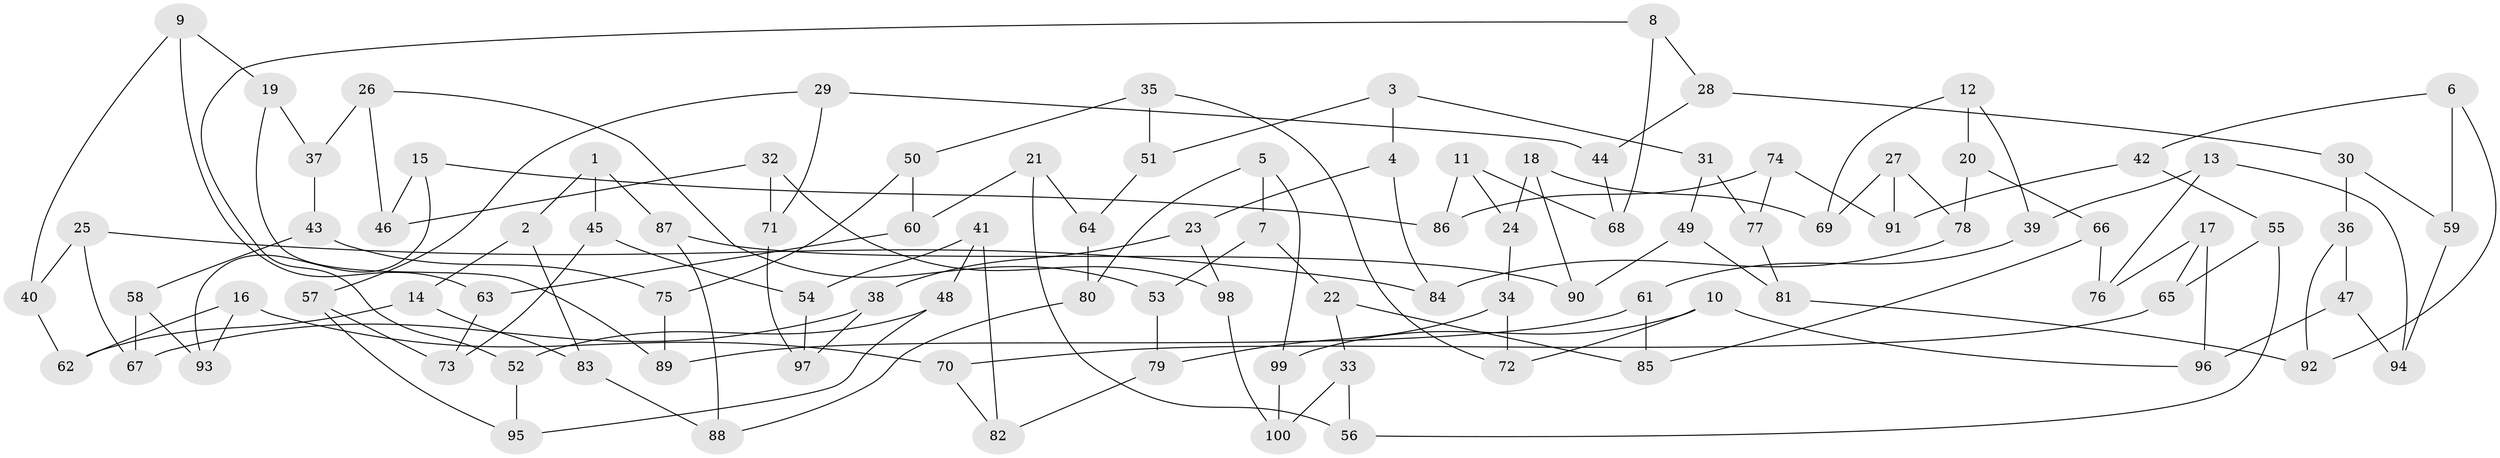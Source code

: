 // Generated by graph-tools (version 1.1) at 2025/11/02/21/25 10:11:15]
// undirected, 100 vertices, 150 edges
graph export_dot {
graph [start="1"]
  node [color=gray90,style=filled];
  1;
  2;
  3;
  4;
  5;
  6;
  7;
  8;
  9;
  10;
  11;
  12;
  13;
  14;
  15;
  16;
  17;
  18;
  19;
  20;
  21;
  22;
  23;
  24;
  25;
  26;
  27;
  28;
  29;
  30;
  31;
  32;
  33;
  34;
  35;
  36;
  37;
  38;
  39;
  40;
  41;
  42;
  43;
  44;
  45;
  46;
  47;
  48;
  49;
  50;
  51;
  52;
  53;
  54;
  55;
  56;
  57;
  58;
  59;
  60;
  61;
  62;
  63;
  64;
  65;
  66;
  67;
  68;
  69;
  70;
  71;
  72;
  73;
  74;
  75;
  76;
  77;
  78;
  79;
  80;
  81;
  82;
  83;
  84;
  85;
  86;
  87;
  88;
  89;
  90;
  91;
  92;
  93;
  94;
  95;
  96;
  97;
  98;
  99;
  100;
  1 -- 87;
  1 -- 2;
  1 -- 45;
  2 -- 83;
  2 -- 14;
  3 -- 51;
  3 -- 31;
  3 -- 4;
  4 -- 84;
  4 -- 23;
  5 -- 7;
  5 -- 99;
  5 -- 80;
  6 -- 59;
  6 -- 92;
  6 -- 42;
  7 -- 53;
  7 -- 22;
  8 -- 52;
  8 -- 28;
  8 -- 68;
  9 -- 40;
  9 -- 63;
  9 -- 19;
  10 -- 99;
  10 -- 72;
  10 -- 96;
  11 -- 24;
  11 -- 86;
  11 -- 68;
  12 -- 39;
  12 -- 69;
  12 -- 20;
  13 -- 76;
  13 -- 94;
  13 -- 39;
  14 -- 83;
  14 -- 62;
  15 -- 46;
  15 -- 93;
  15 -- 86;
  16 -- 62;
  16 -- 70;
  16 -- 93;
  17 -- 76;
  17 -- 96;
  17 -- 65;
  18 -- 24;
  18 -- 69;
  18 -- 90;
  19 -- 89;
  19 -- 37;
  20 -- 78;
  20 -- 66;
  21 -- 60;
  21 -- 56;
  21 -- 64;
  22 -- 85;
  22 -- 33;
  23 -- 98;
  23 -- 38;
  24 -- 34;
  25 -- 67;
  25 -- 84;
  25 -- 40;
  26 -- 37;
  26 -- 53;
  26 -- 46;
  27 -- 91;
  27 -- 69;
  27 -- 78;
  28 -- 30;
  28 -- 44;
  29 -- 57;
  29 -- 44;
  29 -- 71;
  30 -- 36;
  30 -- 59;
  31 -- 49;
  31 -- 77;
  32 -- 46;
  32 -- 71;
  32 -- 98;
  33 -- 100;
  33 -- 56;
  34 -- 72;
  34 -- 79;
  35 -- 51;
  35 -- 50;
  35 -- 72;
  36 -- 92;
  36 -- 47;
  37 -- 43;
  38 -- 97;
  38 -- 67;
  39 -- 61;
  40 -- 62;
  41 -- 54;
  41 -- 48;
  41 -- 82;
  42 -- 91;
  42 -- 55;
  43 -- 75;
  43 -- 58;
  44 -- 68;
  45 -- 73;
  45 -- 54;
  47 -- 96;
  47 -- 94;
  48 -- 52;
  48 -- 95;
  49 -- 90;
  49 -- 81;
  50 -- 60;
  50 -- 75;
  51 -- 64;
  52 -- 95;
  53 -- 79;
  54 -- 97;
  55 -- 56;
  55 -- 65;
  57 -- 73;
  57 -- 95;
  58 -- 67;
  58 -- 93;
  59 -- 94;
  60 -- 63;
  61 -- 85;
  61 -- 89;
  63 -- 73;
  64 -- 80;
  65 -- 70;
  66 -- 85;
  66 -- 76;
  70 -- 82;
  71 -- 97;
  74 -- 77;
  74 -- 86;
  74 -- 91;
  75 -- 89;
  77 -- 81;
  78 -- 84;
  79 -- 82;
  80 -- 88;
  81 -- 92;
  83 -- 88;
  87 -- 90;
  87 -- 88;
  98 -- 100;
  99 -- 100;
}
